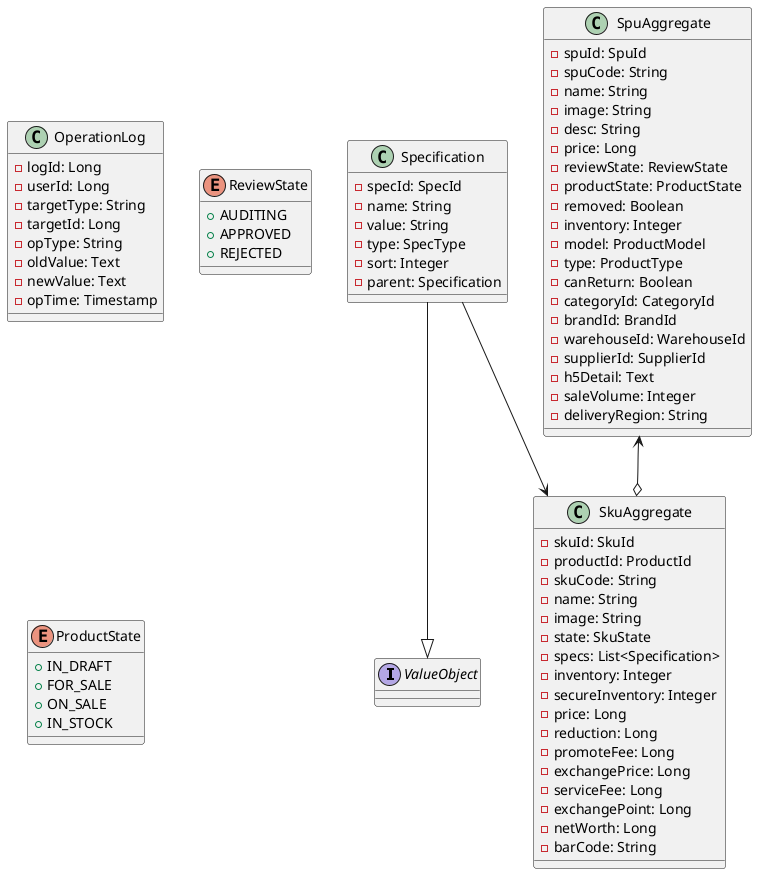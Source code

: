 @startuml

interface ValueObject {
}
class SpuAggregate {
    - spuId: SpuId
    - spuCode: String
    - name: String
    - image: String
    - desc: String
    - price: Long
    - reviewState: ReviewState
    - productState: ProductState
    - removed: Boolean
    - inventory: Integer
    - model: ProductModel
    - type: ProductType
    - canReturn: Boolean
    - categoryId: CategoryId
    - brandId: BrandId
    - warehouseId: WarehouseId
    - supplierId: SupplierId
    - h5Detail: Text
    - saleVolume: Integer
    - deliveryRegion: String
'    - length: Long
'    - width: Long
'    - height: Long
'    - weight: Long
'    - boxNum: Integer
}
class SkuAggregate {
    - skuId: SkuId
    - productId: ProductId
    - skuCode: String
    - name: String
    - image: String
    - state: SkuState
    - specs: List<Specification>
    - inventory: Integer
    - secureInventory: Integer
    - price: Long
    - reduction: Long
    - promoteFee: Long
    - exchangePrice: Long
    - serviceFee: Long
    - exchangePoint: Long
    - netWorth: Long
    - barCode: String
}
class Specification {
    - specId: SpecId
    - name: String
    - value: String
    - type: SpecType
    - sort: Integer
    - parent: Specification
}
' 谁在什么时间对什么进行了什么操作，结果是什么
class OperationLog {
    - logId: Long
    - userId: Long
    - targetType: String
    - targetId: Long
    - opType: String
    - oldValue: Text
    - newValue: Text
    - opTime: Timestamp
}
enum ReviewState {
    + AUDITING
    + APPROVED
    + REJECTED
}
enum ProductState {
    + IN_DRAFT
    + FOR_SALE
    + ON_SALE
    + IN_STOCK
}
SpuAggregate <--o SkuAggregate
Specification --> SkuAggregate
Specification --|> ValueObject

@enduml